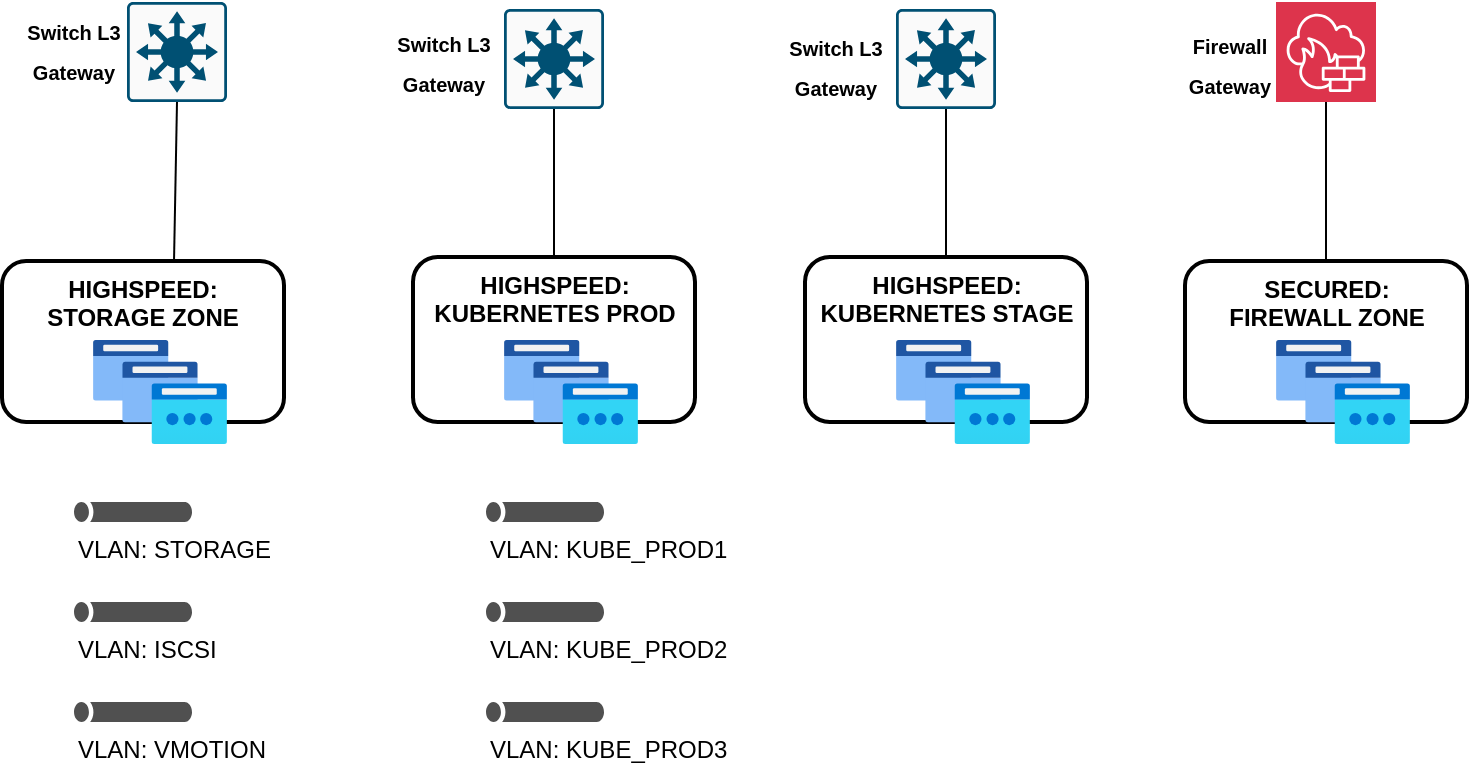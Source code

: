 <mxfile version="24.7.8">
  <diagram name="Page-1" id="DfgF07pSp3SU1vPiNN7P">
    <mxGraphModel dx="1563" dy="421" grid="1" gridSize="10" guides="1" tooltips="1" connect="1" arrows="1" fold="1" page="1" pageScale="1" pageWidth="1100" pageHeight="850" math="0" shadow="0">
      <root>
        <mxCell id="0" />
        <mxCell id="1" parent="0" />
        <mxCell id="8cZCbVJFZoDK88C4Q4Ue-1" value="" style="sketch=0;points=[[0.015,0.015,0],[0.985,0.015,0],[0.985,0.985,0],[0.015,0.985,0],[0.25,0,0],[0.5,0,0],[0.75,0,0],[1,0.25,0],[1,0.5,0],[1,0.75,0],[0.75,1,0],[0.5,1,0],[0.25,1,0],[0,0.75,0],[0,0.5,0],[0,0.25,0]];verticalLabelPosition=bottom;html=1;verticalAlign=top;aspect=fixed;align=center;pointerEvents=1;shape=mxgraph.cisco19.rect;prIcon=l3_switch;fillColor=#FAFAFA;strokeColor=#005073;" parent="1" vertex="1">
          <mxGeometry x="-665" y="233.5" width="50" height="50" as="geometry" />
        </mxCell>
        <mxCell id="8cZCbVJFZoDK88C4Q4Ue-3" value="" style="sketch=0;points=[[0.015,0.015,0],[0.985,0.015,0],[0.985,0.985,0],[0.015,0.985,0],[0.25,0,0],[0.5,0,0],[0.75,0,0],[1,0.25,0],[1,0.5,0],[1,0.75,0],[0.75,1,0],[0.5,1,0],[0.25,1,0],[0,0.75,0],[0,0.5,0],[0,0.25,0]];verticalLabelPosition=bottom;html=1;verticalAlign=top;aspect=fixed;align=center;pointerEvents=1;shape=mxgraph.cisco19.rect;prIcon=l3_switch;fillColor=#FAFAFA;strokeColor=#005073;" parent="1" vertex="1">
          <mxGeometry x="-469" y="233.5" width="50" height="50" as="geometry" />
        </mxCell>
        <mxCell id="8cZCbVJFZoDK88C4Q4Ue-4" value="" style="sketch=0;points=[[0,0,0],[0.25,0,0],[0.5,0,0],[0.75,0,0],[1,0,0],[0,1,0],[0.25,1,0],[0.5,1,0],[0.75,1,0],[1,1,0],[0,0.25,0],[0,0.5,0],[0,0.75,0],[1,0.25,0],[1,0.5,0],[1,0.75,0]];outlineConnect=0;fontColor=#232F3E;fillColor=#DD344C;strokeColor=#ffffff;dashed=0;verticalLabelPosition=bottom;verticalAlign=top;align=center;html=1;fontSize=12;fontStyle=0;aspect=fixed;shape=mxgraph.aws4.resourceIcon;resIcon=mxgraph.aws4.network_firewall;" parent="1" vertex="1">
          <mxGeometry x="-279" y="230" width="50" height="50" as="geometry" />
        </mxCell>
        <mxCell id="8cZCbVJFZoDK88C4Q4Ue-5" value="" style="sketch=0;points=[[0.015,0.015,0],[0.985,0.015,0],[0.985,0.985,0],[0.015,0.985,0],[0.25,0,0],[0.5,0,0],[0.75,0,0],[1,0.25,0],[1,0.5,0],[1,0.75,0],[0.75,1,0],[0.5,1,0],[0.25,1,0],[0,0.75,0],[0,0.5,0],[0,0.25,0]];verticalLabelPosition=bottom;html=1;verticalAlign=top;aspect=fixed;align=center;pointerEvents=1;shape=mxgraph.cisco19.rect;prIcon=l3_switch;fillColor=#FAFAFA;strokeColor=#005073;" parent="1" vertex="1">
          <mxGeometry x="-853.5" y="230" width="50" height="50" as="geometry" />
        </mxCell>
        <mxCell id="8cZCbVJFZoDK88C4Q4Ue-6" value="HIGHSPEED:&lt;div&gt;STORAGE ZONE&lt;/div&gt;" style="rounded=1;whiteSpace=wrap;html=1;fillColor=none;strokeWidth=2;verticalAlign=top;fontStyle=1" parent="1" vertex="1">
          <mxGeometry x="-916" y="359.5" width="141" height="80.5" as="geometry" />
        </mxCell>
        <mxCell id="8cZCbVJFZoDK88C4Q4Ue-7" value="HIGHSPEED: KUBERNETES PROD" style="rounded=1;whiteSpace=wrap;html=1;fillColor=none;strokeWidth=2;verticalAlign=top;fontStyle=1" parent="1" vertex="1">
          <mxGeometry x="-710.5" y="357.5" width="141" height="82.5" as="geometry" />
        </mxCell>
        <mxCell id="8cZCbVJFZoDK88C4Q4Ue-8" value="HIGHSPEED: KUBERNETES STAGE" style="rounded=1;whiteSpace=wrap;html=1;fillColor=none;strokeWidth=2;verticalAlign=top;fontStyle=1" parent="1" vertex="1">
          <mxGeometry x="-514.5" y="357.5" width="141" height="82.5" as="geometry" />
        </mxCell>
        <mxCell id="8cZCbVJFZoDK88C4Q4Ue-9" value="SECURED:&lt;div&gt;FIREWALL ZONE&lt;/div&gt;" style="rounded=1;whiteSpace=wrap;html=1;fillColor=none;strokeWidth=2;verticalAlign=top;fontStyle=1" parent="1" vertex="1">
          <mxGeometry x="-324.5" y="359.5" width="141" height="80.5" as="geometry" />
        </mxCell>
        <mxCell id="8cZCbVJFZoDK88C4Q4Ue-10" value="&lt;font style=&quot;font-size: 10px;&quot;&gt;&lt;b&gt;Switch L3 Gateway&lt;/b&gt;&lt;/font&gt;" style="text;html=1;align=center;verticalAlign=middle;whiteSpace=wrap;rounded=0;fontSize=16;" parent="1" vertex="1">
          <mxGeometry x="-529" y="245.5" width="60" height="30" as="geometry" />
        </mxCell>
        <mxCell id="8cZCbVJFZoDK88C4Q4Ue-11" value="&lt;font style=&quot;font-size: 10px;&quot;&gt;&lt;b&gt;Switch L3 Gateway&lt;/b&gt;&lt;/font&gt;" style="text;html=1;align=center;verticalAlign=middle;whiteSpace=wrap;rounded=0;fontSize=16;" parent="1" vertex="1">
          <mxGeometry x="-725" y="243.5" width="60" height="30" as="geometry" />
        </mxCell>
        <mxCell id="8cZCbVJFZoDK88C4Q4Ue-12" value="&lt;font style=&quot;font-size: 10px;&quot;&gt;&lt;b&gt;Switch L3 Gateway&lt;/b&gt;&lt;/font&gt;" style="text;html=1;align=center;verticalAlign=middle;whiteSpace=wrap;rounded=0;fontSize=16;" parent="1" vertex="1">
          <mxGeometry x="-910.5" y="237.5" width="60" height="30" as="geometry" />
        </mxCell>
        <mxCell id="8cZCbVJFZoDK88C4Q4Ue-13" value="&lt;font size=&quot;1&quot;&gt;&lt;b&gt;Firewall Gateway&lt;/b&gt;&lt;/font&gt;" style="text;html=1;align=center;verticalAlign=middle;whiteSpace=wrap;rounded=0;fontSize=16;" parent="1" vertex="1">
          <mxGeometry x="-332.5" y="243.5" width="60" height="32" as="geometry" />
        </mxCell>
        <mxCell id="8cZCbVJFZoDK88C4Q4Ue-20" value="" style="image;aspect=fixed;html=1;points=[];align=center;fontSize=12;image=img/lib/azure2/networking/IP_Groups.svg;" parent="1" vertex="1">
          <mxGeometry x="-870.5" y="399" width="67" height="52" as="geometry" />
        </mxCell>
        <mxCell id="8cZCbVJFZoDK88C4Q4Ue-21" value="" style="image;aspect=fixed;html=1;points=[];align=center;fontSize=12;image=img/lib/azure2/networking/IP_Groups.svg;" parent="1" vertex="1">
          <mxGeometry x="-665" y="399" width="67" height="52" as="geometry" />
        </mxCell>
        <mxCell id="8cZCbVJFZoDK88C4Q4Ue-22" value="" style="image;aspect=fixed;html=1;points=[];align=center;fontSize=12;image=img/lib/azure2/networking/IP_Groups.svg;" parent="1" vertex="1">
          <mxGeometry x="-469" y="399" width="67" height="52" as="geometry" />
        </mxCell>
        <mxCell id="8cZCbVJFZoDK88C4Q4Ue-23" value="" style="image;aspect=fixed;html=1;points=[];align=center;fontSize=12;image=img/lib/azure2/networking/IP_Groups.svg;" parent="1" vertex="1">
          <mxGeometry x="-279" y="399" width="67" height="52" as="geometry" />
        </mxCell>
        <mxCell id="8cZCbVJFZoDK88C4Q4Ue-25" value="" style="endArrow=none;html=1;rounded=0;fontSize=12;startSize=8;endSize=8;curved=1;entryX=0.5;entryY=1;entryDx=0;entryDy=0;entryPerimeter=0;" parent="1" edge="1" target="8cZCbVJFZoDK88C4Q4Ue-5">
          <mxGeometry width="50" height="50" relative="1" as="geometry">
            <mxPoint x="-830" y="360" as="sourcePoint" />
            <mxPoint x="-820" y="290" as="targetPoint" />
          </mxGeometry>
        </mxCell>
        <mxCell id="8cZCbVJFZoDK88C4Q4Ue-26" value="" style="endArrow=none;html=1;rounded=0;fontSize=12;startSize=8;endSize=8;curved=1;entryX=0.5;entryY=1;entryDx=0;entryDy=0;entryPerimeter=0;exitX=0.5;exitY=0;exitDx=0;exitDy=0;" parent="1" edge="1" target="8cZCbVJFZoDK88C4Q4Ue-1" source="8cZCbVJFZoDK88C4Q4Ue-7">
          <mxGeometry width="50" height="50" relative="1" as="geometry">
            <mxPoint x="-665" y="340" as="sourcePoint" />
            <mxPoint x="-640" y="300" as="targetPoint" />
          </mxGeometry>
        </mxCell>
        <mxCell id="8cZCbVJFZoDK88C4Q4Ue-27" value="" style="endArrow=none;html=1;rounded=0;fontSize=12;startSize=8;endSize=8;curved=1;entryX=0.5;entryY=1;entryDx=0;entryDy=0;entryPerimeter=0;exitX=0.5;exitY=0;exitDx=0;exitDy=0;" parent="1" edge="1" target="8cZCbVJFZoDK88C4Q4Ue-3" source="8cZCbVJFZoDK88C4Q4Ue-8">
          <mxGeometry width="50" height="50" relative="1" as="geometry">
            <mxPoint x="-490" y="340" as="sourcePoint" />
            <mxPoint x="-460" y="290" as="targetPoint" />
          </mxGeometry>
        </mxCell>
        <mxCell id="8cZCbVJFZoDK88C4Q4Ue-28" value="" style="endArrow=none;html=1;rounded=0;fontSize=12;startSize=8;endSize=8;curved=1;entryX=0.5;entryY=1;entryDx=0;entryDy=0;entryPerimeter=0;exitX=0.5;exitY=0;exitDx=0;exitDy=0;" parent="1" source="8cZCbVJFZoDK88C4Q4Ue-9" target="8cZCbVJFZoDK88C4Q4Ue-4" edge="1">
          <mxGeometry width="50" height="50" relative="1" as="geometry">
            <mxPoint x="-840" y="370" as="sourcePoint" />
            <mxPoint x="-790" y="320" as="targetPoint" />
          </mxGeometry>
        </mxCell>
        <mxCell id="uYjCKVZ8ciypdNTfdeA--7" value="VLAN: STORAGE" style="sketch=0;pointerEvents=1;shadow=0;dashed=0;html=1;strokeColor=none;fillColor=#505050;labelPosition=center;verticalLabelPosition=bottom;verticalAlign=top;outlineConnect=0;align=left;shape=mxgraph.office.servers.tunnel_straight;" vertex="1" parent="1">
          <mxGeometry x="-880" y="480" width="59" height="10" as="geometry" />
        </mxCell>
        <mxCell id="uYjCKVZ8ciypdNTfdeA--9" value="VLAN: ISCSI" style="sketch=0;pointerEvents=1;shadow=0;dashed=0;html=1;strokeColor=none;fillColor=#505050;labelPosition=center;verticalLabelPosition=bottom;verticalAlign=top;outlineConnect=0;align=left;shape=mxgraph.office.servers.tunnel_straight;" vertex="1" parent="1">
          <mxGeometry x="-880" y="530" width="59" height="10" as="geometry" />
        </mxCell>
        <mxCell id="uYjCKVZ8ciypdNTfdeA--10" value="VLAN: VMOTION" style="sketch=0;pointerEvents=1;shadow=0;dashed=0;html=1;strokeColor=none;fillColor=#505050;labelPosition=center;verticalLabelPosition=bottom;verticalAlign=top;outlineConnect=0;align=left;shape=mxgraph.office.servers.tunnel_straight;" vertex="1" parent="1">
          <mxGeometry x="-880" y="580" width="59" height="10" as="geometry" />
        </mxCell>
        <mxCell id="uYjCKVZ8ciypdNTfdeA--13" value="VLAN: KUBE_PROD1" style="sketch=0;pointerEvents=1;shadow=0;dashed=0;html=1;strokeColor=none;fillColor=#505050;labelPosition=center;verticalLabelPosition=bottom;verticalAlign=top;outlineConnect=0;align=left;shape=mxgraph.office.servers.tunnel_straight;" vertex="1" parent="1">
          <mxGeometry x="-674" y="480" width="59" height="10" as="geometry" />
        </mxCell>
        <mxCell id="uYjCKVZ8ciypdNTfdeA--14" value="VLAN: KUBE_PROD2" style="sketch=0;pointerEvents=1;shadow=0;dashed=0;html=1;strokeColor=none;fillColor=#505050;labelPosition=center;verticalLabelPosition=bottom;verticalAlign=top;outlineConnect=0;align=left;shape=mxgraph.office.servers.tunnel_straight;" vertex="1" parent="1">
          <mxGeometry x="-674" y="530" width="59" height="10" as="geometry" />
        </mxCell>
        <mxCell id="uYjCKVZ8ciypdNTfdeA--15" value="VLAN: KUBE_PROD3" style="sketch=0;pointerEvents=1;shadow=0;dashed=0;html=1;strokeColor=none;fillColor=#505050;labelPosition=center;verticalLabelPosition=bottom;verticalAlign=top;outlineConnect=0;align=left;shape=mxgraph.office.servers.tunnel_straight;" vertex="1" parent="1">
          <mxGeometry x="-674" y="580" width="59" height="10" as="geometry" />
        </mxCell>
      </root>
    </mxGraphModel>
  </diagram>
</mxfile>
